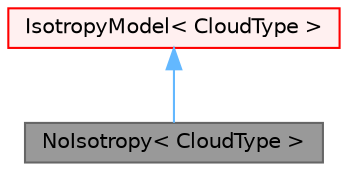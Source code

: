 digraph "NoIsotropy&lt; CloudType &gt;"
{
 // LATEX_PDF_SIZE
  bgcolor="transparent";
  edge [fontname=Helvetica,fontsize=10,labelfontname=Helvetica,labelfontsize=10];
  node [fontname=Helvetica,fontsize=10,shape=box,height=0.2,width=0.4];
  Node1 [id="Node000001",label="NoIsotropy\< CloudType \>",height=0.2,width=0.4,color="gray40", fillcolor="grey60", style="filled", fontcolor="black",tooltip="Place holder for the 'none' option."];
  Node2 -> Node1 [id="edge1_Node000001_Node000002",dir="back",color="steelblue1",style="solid",tooltip=" "];
  Node2 [id="Node000002",label="IsotropyModel\< CloudType \>",height=0.2,width=0.4,color="red", fillcolor="#FFF0F0", style="filled",URL="$classFoam_1_1IsotropyModel.html",tooltip="Base class for collisional return-to-isotropy models."];
}
